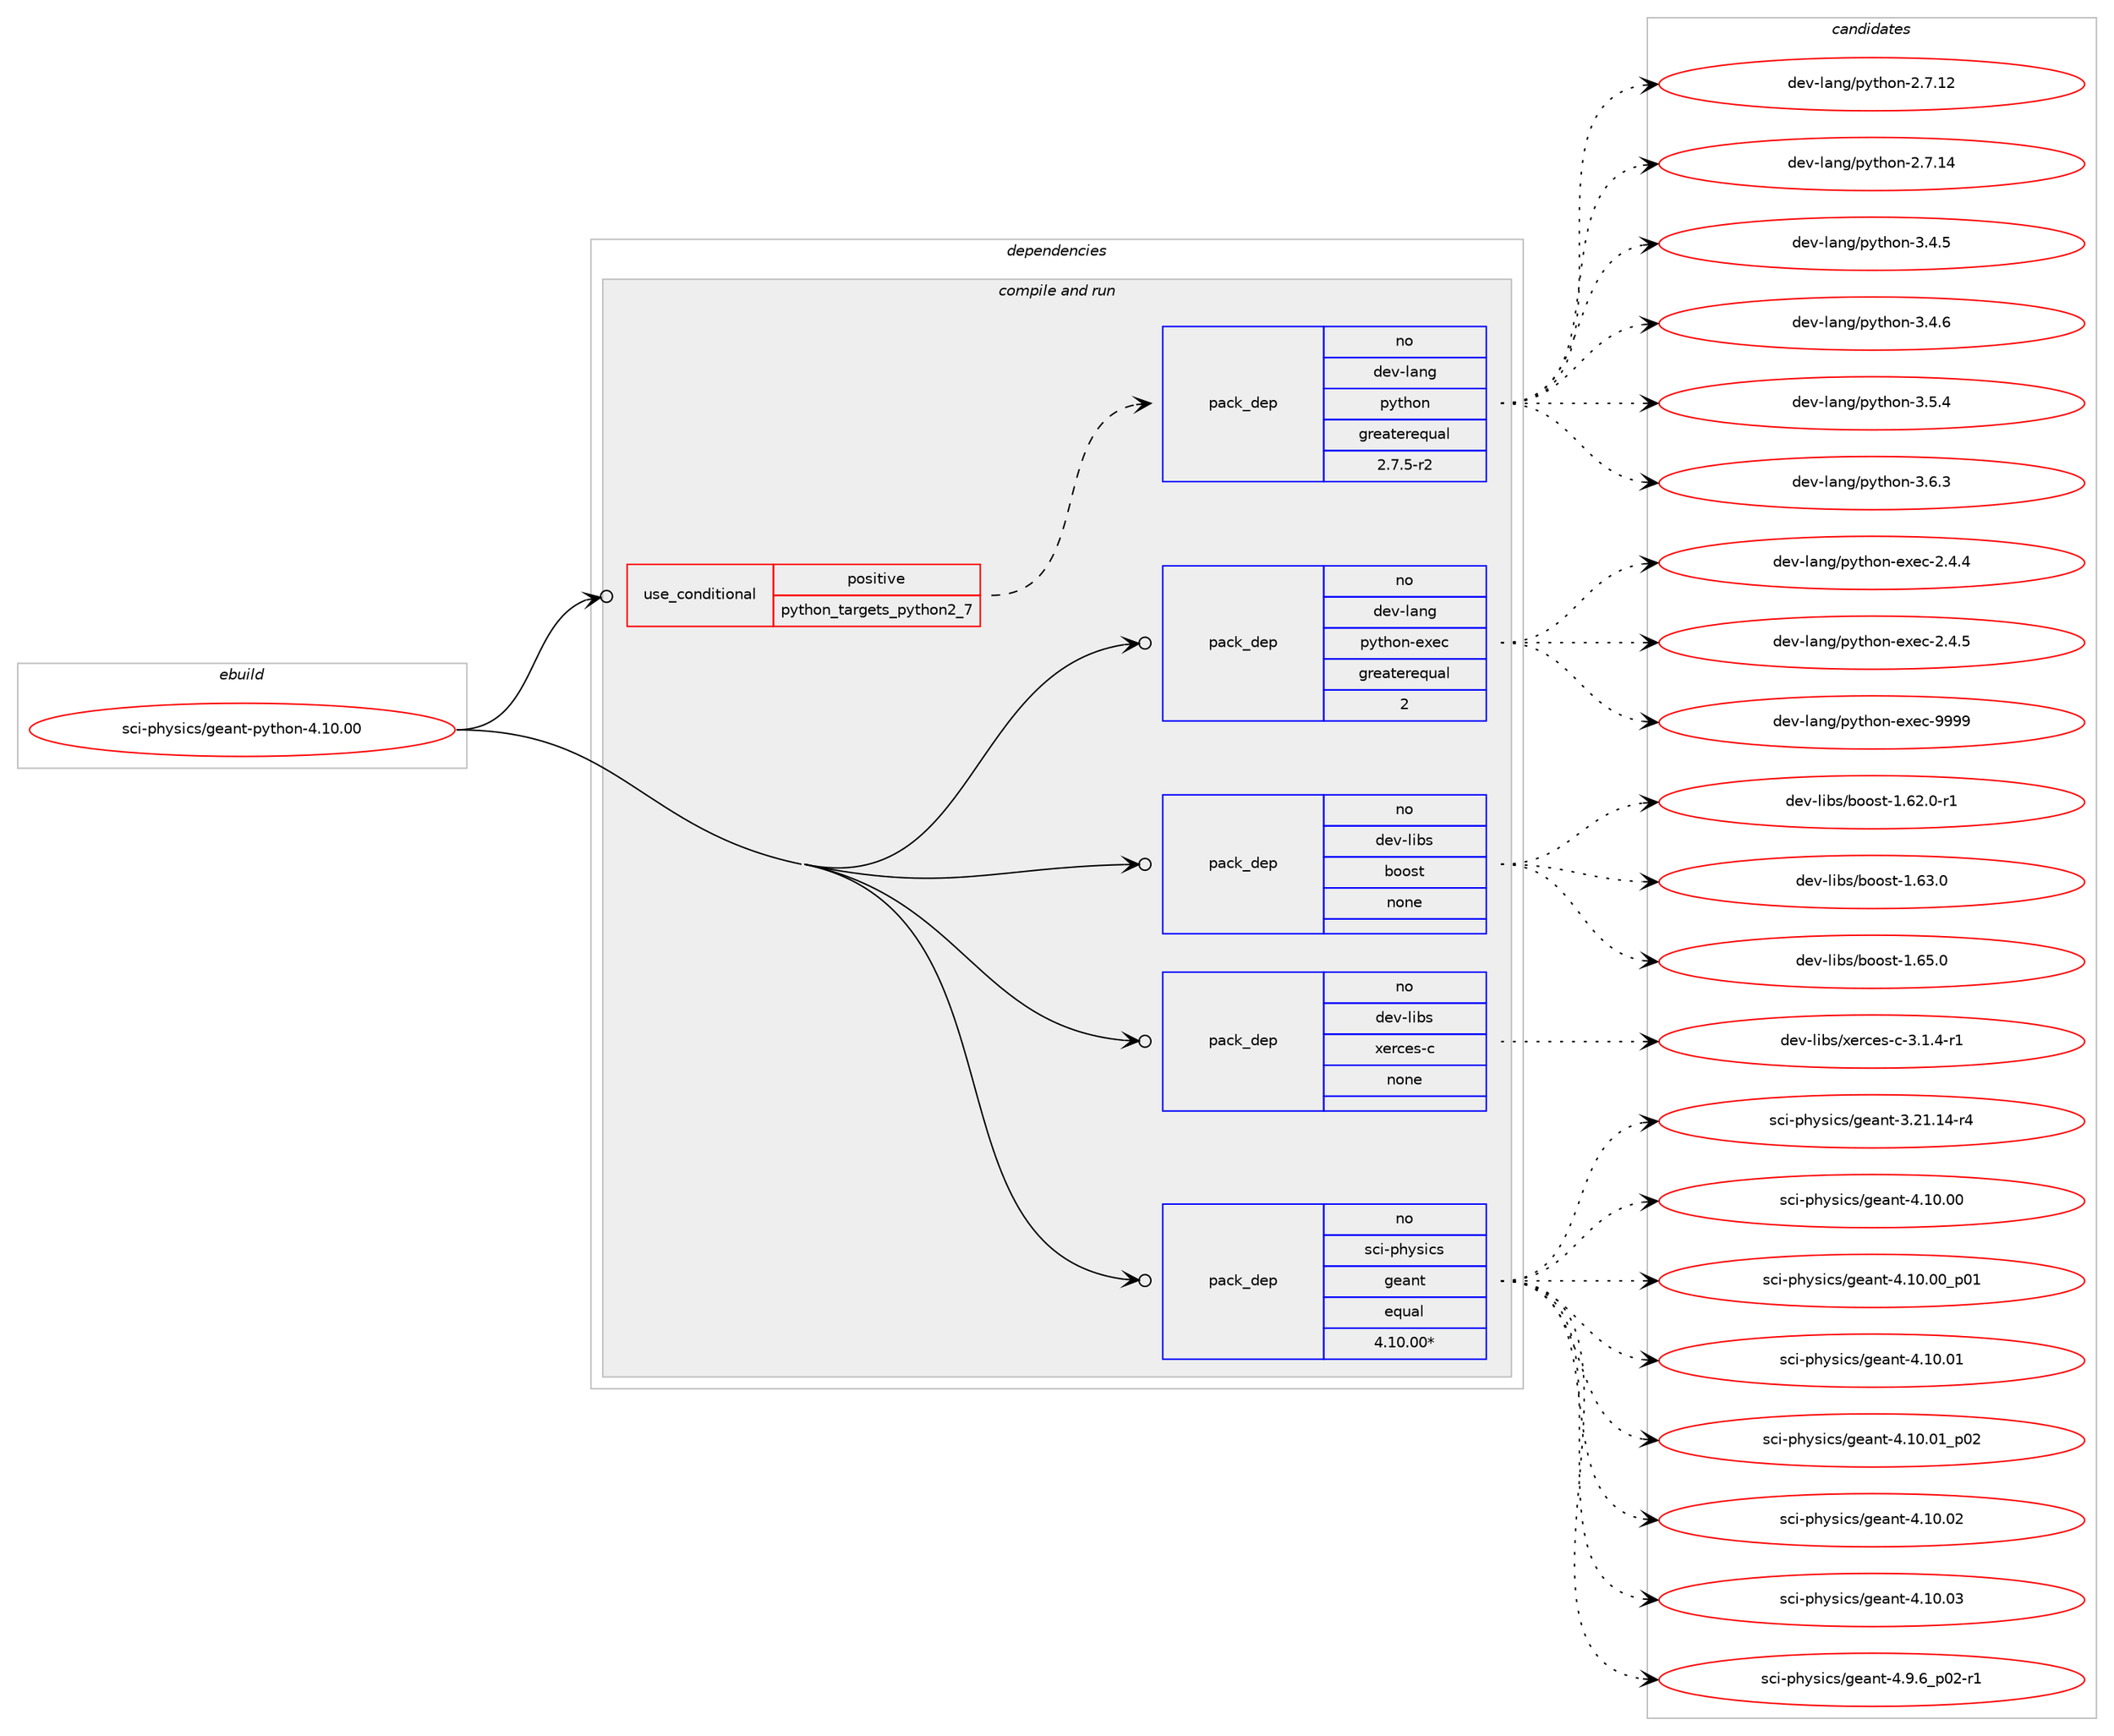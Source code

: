 digraph prolog {

# *************
# Graph options
# *************

newrank=true;
concentrate=true;
compound=true;
graph [rankdir=LR,fontname=Helvetica,fontsize=10,ranksep=1.5];#, ranksep=2.5, nodesep=0.2];
edge  [arrowhead=vee];
node  [fontname=Helvetica,fontsize=10];

# **********
# The ebuild
# **********

subgraph cluster_leftcol {
color=gray;
rank=same;
label=<<i>ebuild</i>>;
id [label="sci-physics/geant-python-4.10.00", color=red, width=4, href="../sci-physics/geant-python-4.10.00.svg"];
}

# ****************
# The dependencies
# ****************

subgraph cluster_midcol {
color=gray;
label=<<i>dependencies</i>>;
subgraph cluster_compile {
fillcolor="#eeeeee";
style=filled;
label=<<i>compile</i>>;
}
subgraph cluster_compileandrun {
fillcolor="#eeeeee";
style=filled;
label=<<i>compile and run</i>>;
subgraph cond111902 {
dependency457731 [label=<<TABLE BORDER="0" CELLBORDER="1" CELLSPACING="0" CELLPADDING="4"><TR><TD ROWSPAN="3" CELLPADDING="10">use_conditional</TD></TR><TR><TD>positive</TD></TR><TR><TD>python_targets_python2_7</TD></TR></TABLE>>, shape=none, color=red];
subgraph pack337817 {
dependency457732 [label=<<TABLE BORDER="0" CELLBORDER="1" CELLSPACING="0" CELLPADDING="4" WIDTH="220"><TR><TD ROWSPAN="6" CELLPADDING="30">pack_dep</TD></TR><TR><TD WIDTH="110">no</TD></TR><TR><TD>dev-lang</TD></TR><TR><TD>python</TD></TR><TR><TD>greaterequal</TD></TR><TR><TD>2.7.5-r2</TD></TR></TABLE>>, shape=none, color=blue];
}
dependency457731:e -> dependency457732:w [weight=20,style="dashed",arrowhead="vee"];
}
id:e -> dependency457731:w [weight=20,style="solid",arrowhead="odotvee"];
subgraph pack337818 {
dependency457733 [label=<<TABLE BORDER="0" CELLBORDER="1" CELLSPACING="0" CELLPADDING="4" WIDTH="220"><TR><TD ROWSPAN="6" CELLPADDING="30">pack_dep</TD></TR><TR><TD WIDTH="110">no</TD></TR><TR><TD>dev-lang</TD></TR><TR><TD>python-exec</TD></TR><TR><TD>greaterequal</TD></TR><TR><TD>2</TD></TR></TABLE>>, shape=none, color=blue];
}
id:e -> dependency457733:w [weight=20,style="solid",arrowhead="odotvee"];
subgraph pack337819 {
dependency457734 [label=<<TABLE BORDER="0" CELLBORDER="1" CELLSPACING="0" CELLPADDING="4" WIDTH="220"><TR><TD ROWSPAN="6" CELLPADDING="30">pack_dep</TD></TR><TR><TD WIDTH="110">no</TD></TR><TR><TD>dev-libs</TD></TR><TR><TD>boost</TD></TR><TR><TD>none</TD></TR><TR><TD></TD></TR></TABLE>>, shape=none, color=blue];
}
id:e -> dependency457734:w [weight=20,style="solid",arrowhead="odotvee"];
subgraph pack337820 {
dependency457735 [label=<<TABLE BORDER="0" CELLBORDER="1" CELLSPACING="0" CELLPADDING="4" WIDTH="220"><TR><TD ROWSPAN="6" CELLPADDING="30">pack_dep</TD></TR><TR><TD WIDTH="110">no</TD></TR><TR><TD>dev-libs</TD></TR><TR><TD>xerces-c</TD></TR><TR><TD>none</TD></TR><TR><TD></TD></TR></TABLE>>, shape=none, color=blue];
}
id:e -> dependency457735:w [weight=20,style="solid",arrowhead="odotvee"];
subgraph pack337821 {
dependency457736 [label=<<TABLE BORDER="0" CELLBORDER="1" CELLSPACING="0" CELLPADDING="4" WIDTH="220"><TR><TD ROWSPAN="6" CELLPADDING="30">pack_dep</TD></TR><TR><TD WIDTH="110">no</TD></TR><TR><TD>sci-physics</TD></TR><TR><TD>geant</TD></TR><TR><TD>equal</TD></TR><TR><TD>4.10.00*</TD></TR></TABLE>>, shape=none, color=blue];
}
id:e -> dependency457736:w [weight=20,style="solid",arrowhead="odotvee"];
}
subgraph cluster_run {
fillcolor="#eeeeee";
style=filled;
label=<<i>run</i>>;
}
}

# **************
# The candidates
# **************

subgraph cluster_choices {
rank=same;
color=gray;
label=<<i>candidates</i>>;

subgraph choice337817 {
color=black;
nodesep=1;
choice10010111845108971101034711212111610411111045504655464950 [label="dev-lang/python-2.7.12", color=red, width=4,href="../dev-lang/python-2.7.12.svg"];
choice10010111845108971101034711212111610411111045504655464952 [label="dev-lang/python-2.7.14", color=red, width=4,href="../dev-lang/python-2.7.14.svg"];
choice100101118451089711010347112121116104111110455146524653 [label="dev-lang/python-3.4.5", color=red, width=4,href="../dev-lang/python-3.4.5.svg"];
choice100101118451089711010347112121116104111110455146524654 [label="dev-lang/python-3.4.6", color=red, width=4,href="../dev-lang/python-3.4.6.svg"];
choice100101118451089711010347112121116104111110455146534652 [label="dev-lang/python-3.5.4", color=red, width=4,href="../dev-lang/python-3.5.4.svg"];
choice100101118451089711010347112121116104111110455146544651 [label="dev-lang/python-3.6.3", color=red, width=4,href="../dev-lang/python-3.6.3.svg"];
dependency457732:e -> choice10010111845108971101034711212111610411111045504655464950:w [style=dotted,weight="100"];
dependency457732:e -> choice10010111845108971101034711212111610411111045504655464952:w [style=dotted,weight="100"];
dependency457732:e -> choice100101118451089711010347112121116104111110455146524653:w [style=dotted,weight="100"];
dependency457732:e -> choice100101118451089711010347112121116104111110455146524654:w [style=dotted,weight="100"];
dependency457732:e -> choice100101118451089711010347112121116104111110455146534652:w [style=dotted,weight="100"];
dependency457732:e -> choice100101118451089711010347112121116104111110455146544651:w [style=dotted,weight="100"];
}
subgraph choice337818 {
color=black;
nodesep=1;
choice1001011184510897110103471121211161041111104510112010199455046524652 [label="dev-lang/python-exec-2.4.4", color=red, width=4,href="../dev-lang/python-exec-2.4.4.svg"];
choice1001011184510897110103471121211161041111104510112010199455046524653 [label="dev-lang/python-exec-2.4.5", color=red, width=4,href="../dev-lang/python-exec-2.4.5.svg"];
choice10010111845108971101034711212111610411111045101120101994557575757 [label="dev-lang/python-exec-9999", color=red, width=4,href="../dev-lang/python-exec-9999.svg"];
dependency457733:e -> choice1001011184510897110103471121211161041111104510112010199455046524652:w [style=dotted,weight="100"];
dependency457733:e -> choice1001011184510897110103471121211161041111104510112010199455046524653:w [style=dotted,weight="100"];
dependency457733:e -> choice10010111845108971101034711212111610411111045101120101994557575757:w [style=dotted,weight="100"];
}
subgraph choice337819 {
color=black;
nodesep=1;
choice10010111845108105981154798111111115116454946545046484511449 [label="dev-libs/boost-1.62.0-r1", color=red, width=4,href="../dev-libs/boost-1.62.0-r1.svg"];
choice1001011184510810598115479811111111511645494654514648 [label="dev-libs/boost-1.63.0", color=red, width=4,href="../dev-libs/boost-1.63.0.svg"];
choice1001011184510810598115479811111111511645494654534648 [label="dev-libs/boost-1.65.0", color=red, width=4,href="../dev-libs/boost-1.65.0.svg"];
dependency457734:e -> choice10010111845108105981154798111111115116454946545046484511449:w [style=dotted,weight="100"];
dependency457734:e -> choice1001011184510810598115479811111111511645494654514648:w [style=dotted,weight="100"];
dependency457734:e -> choice1001011184510810598115479811111111511645494654534648:w [style=dotted,weight="100"];
}
subgraph choice337820 {
color=black;
nodesep=1;
choice1001011184510810598115471201011149910111545994551464946524511449 [label="dev-libs/xerces-c-3.1.4-r1", color=red, width=4,href="../dev-libs/xerces-c-3.1.4-r1.svg"];
dependency457735:e -> choice1001011184510810598115471201011149910111545994551464946524511449:w [style=dotted,weight="100"];
}
subgraph choice337821 {
color=black;
nodesep=1;
choice115991054511210412111510599115471031019711011645514650494649524511452 [label="sci-physics/geant-3.21.14-r4", color=red, width=4,href="../sci-physics/geant-3.21.14-r4.svg"];
choice11599105451121041211151059911547103101971101164552464948464848 [label="sci-physics/geant-4.10.00", color=red, width=4,href="../sci-physics/geant-4.10.00.svg"];
choice11599105451121041211151059911547103101971101164552464948464848951124849 [label="sci-physics/geant-4.10.00_p01", color=red, width=4,href="../sci-physics/geant-4.10.00_p01.svg"];
choice11599105451121041211151059911547103101971101164552464948464849 [label="sci-physics/geant-4.10.01", color=red, width=4,href="../sci-physics/geant-4.10.01.svg"];
choice11599105451121041211151059911547103101971101164552464948464849951124850 [label="sci-physics/geant-4.10.01_p02", color=red, width=4,href="../sci-physics/geant-4.10.01_p02.svg"];
choice11599105451121041211151059911547103101971101164552464948464850 [label="sci-physics/geant-4.10.02", color=red, width=4,href="../sci-physics/geant-4.10.02.svg"];
choice11599105451121041211151059911547103101971101164552464948464851 [label="sci-physics/geant-4.10.03", color=red, width=4,href="../sci-physics/geant-4.10.03.svg"];
choice11599105451121041211151059911547103101971101164552465746549511248504511449 [label="sci-physics/geant-4.9.6_p02-r1", color=red, width=4,href="../sci-physics/geant-4.9.6_p02-r1.svg"];
dependency457736:e -> choice115991054511210412111510599115471031019711011645514650494649524511452:w [style=dotted,weight="100"];
dependency457736:e -> choice11599105451121041211151059911547103101971101164552464948464848:w [style=dotted,weight="100"];
dependency457736:e -> choice11599105451121041211151059911547103101971101164552464948464848951124849:w [style=dotted,weight="100"];
dependency457736:e -> choice11599105451121041211151059911547103101971101164552464948464849:w [style=dotted,weight="100"];
dependency457736:e -> choice11599105451121041211151059911547103101971101164552464948464849951124850:w [style=dotted,weight="100"];
dependency457736:e -> choice11599105451121041211151059911547103101971101164552464948464850:w [style=dotted,weight="100"];
dependency457736:e -> choice11599105451121041211151059911547103101971101164552464948464851:w [style=dotted,weight="100"];
dependency457736:e -> choice11599105451121041211151059911547103101971101164552465746549511248504511449:w [style=dotted,weight="100"];
}
}

}
